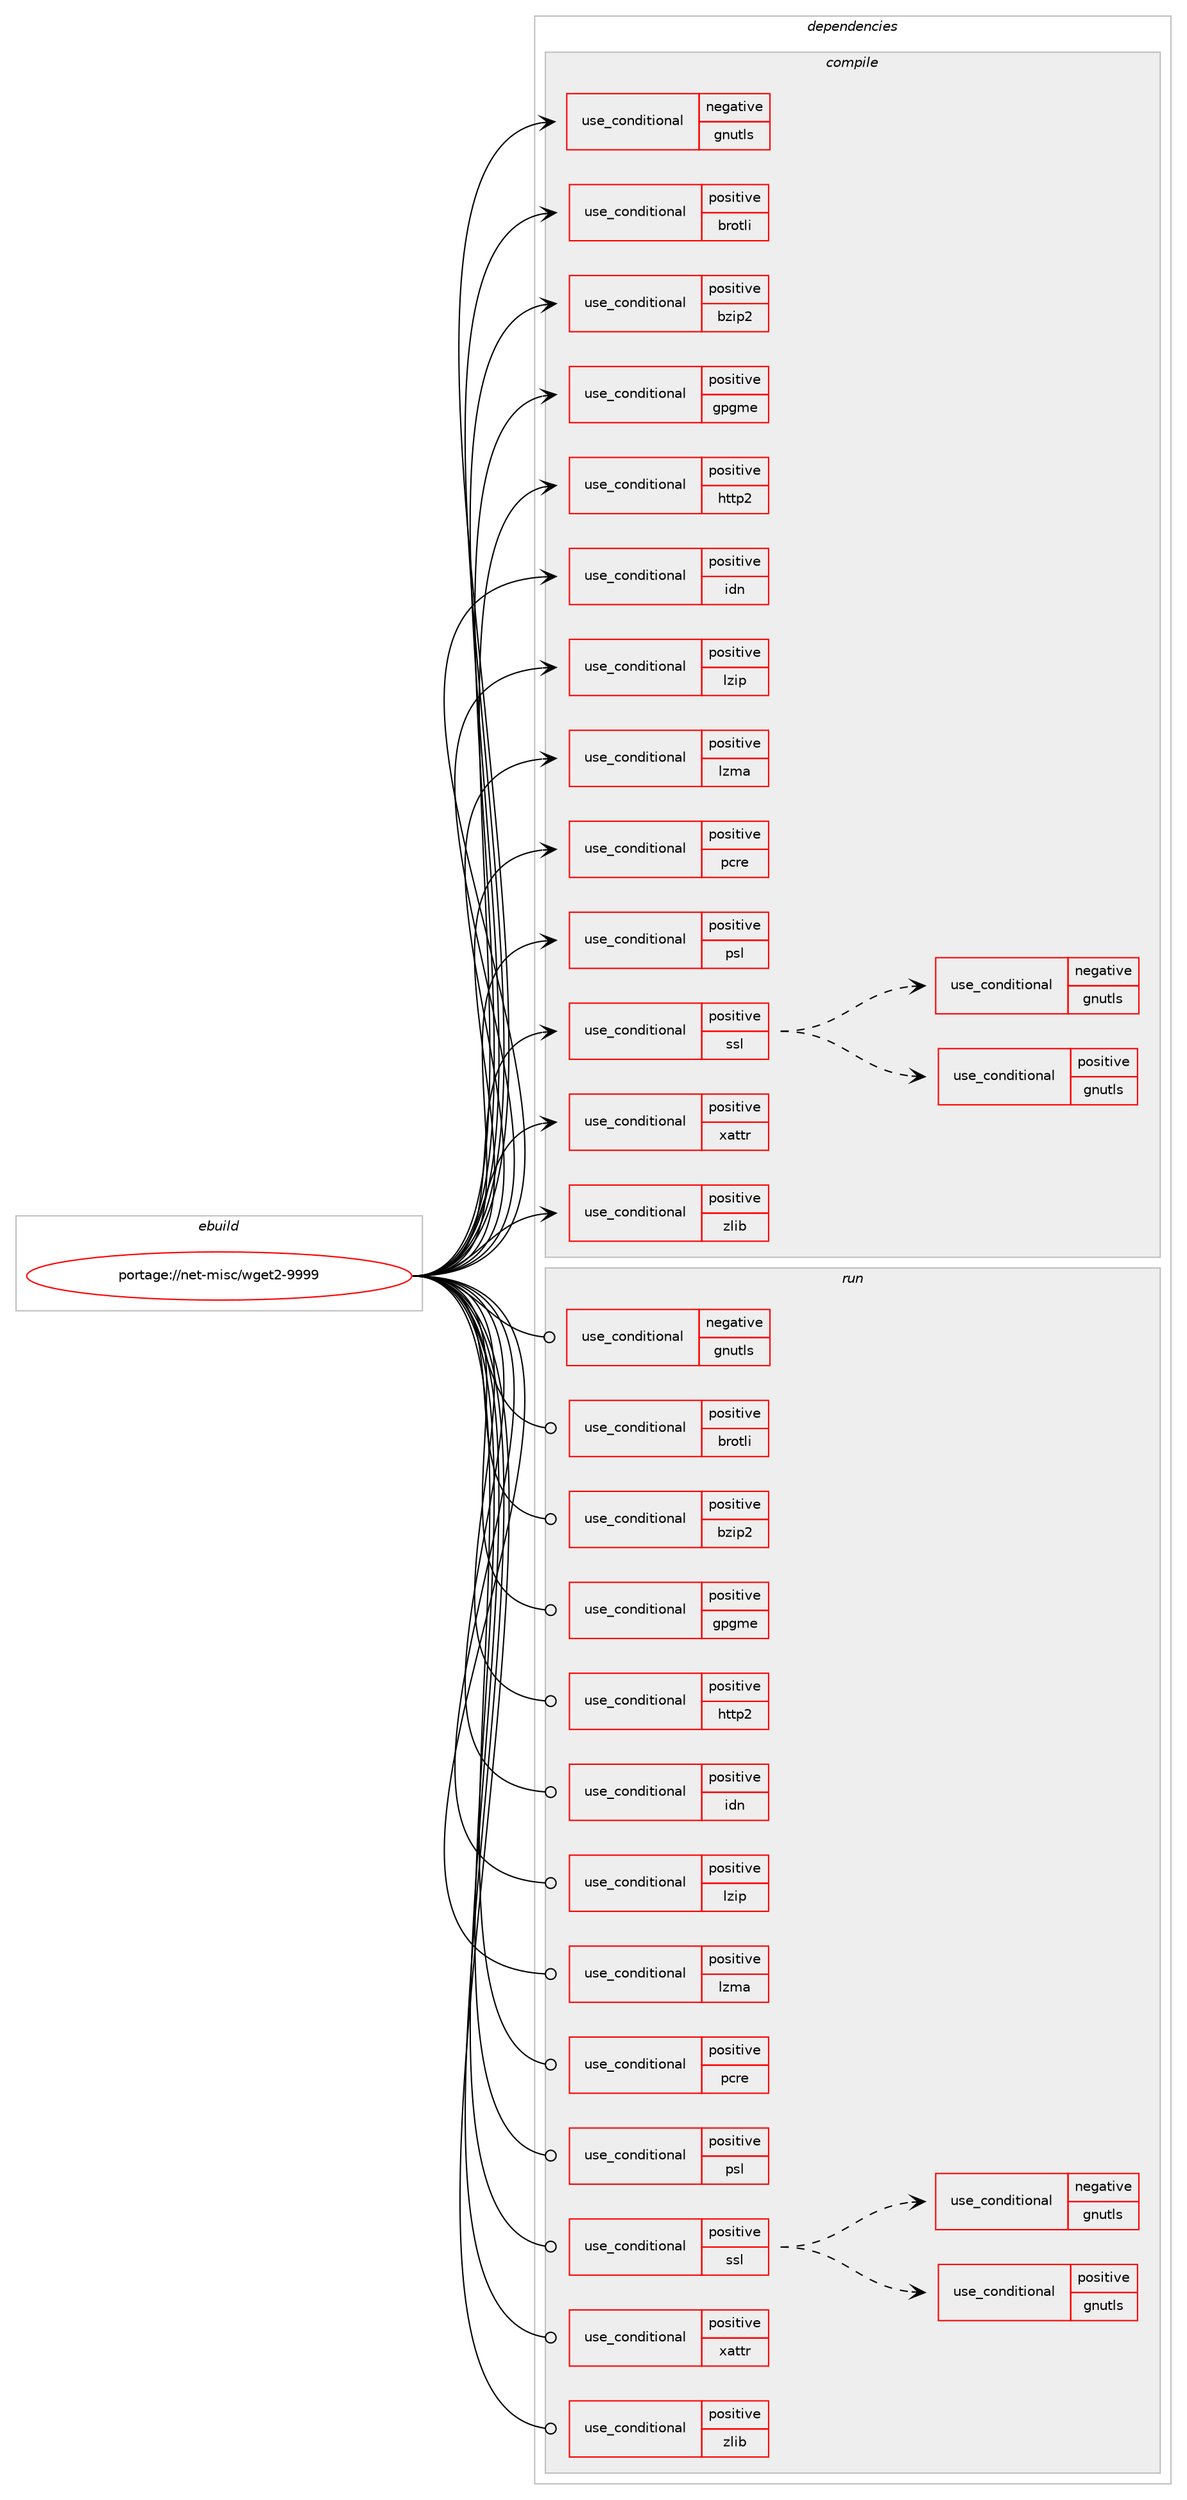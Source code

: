 digraph prolog {

# *************
# Graph options
# *************

newrank=true;
concentrate=true;
compound=true;
graph [rankdir=LR,fontname=Helvetica,fontsize=10,ranksep=1.5];#, ranksep=2.5, nodesep=0.2];
edge  [arrowhead=vee];
node  [fontname=Helvetica,fontsize=10];

# **********
# The ebuild
# **********

subgraph cluster_leftcol {
color=gray;
rank=same;
label=<<i>ebuild</i>>;
id [label="portage://net-misc/wget2-9999", color=red, width=4, href="../net-misc/wget2-9999.svg"];
}

# ****************
# The dependencies
# ****************

subgraph cluster_midcol {
color=gray;
label=<<i>dependencies</i>>;
subgraph cluster_compile {
fillcolor="#eeeeee";
style=filled;
label=<<i>compile</i>>;
subgraph cond5432 {
dependency7621 [label=<<TABLE BORDER="0" CELLBORDER="1" CELLSPACING="0" CELLPADDING="4"><TR><TD ROWSPAN="3" CELLPADDING="10">use_conditional</TD></TR><TR><TD>negative</TD></TR><TR><TD>gnutls</TD></TR></TABLE>>, shape=none, color=red];
# *** BEGIN UNKNOWN DEPENDENCY TYPE (TODO) ***
# dependency7621 -> package_dependency(portage://net-misc/wget2-9999,install,no,dev-libs,libgcrypt,none,[,,],any_same_slot,[])
# *** END UNKNOWN DEPENDENCY TYPE (TODO) ***

}
id:e -> dependency7621:w [weight=20,style="solid",arrowhead="vee"];
subgraph cond5433 {
dependency7622 [label=<<TABLE BORDER="0" CELLBORDER="1" CELLSPACING="0" CELLPADDING="4"><TR><TD ROWSPAN="3" CELLPADDING="10">use_conditional</TD></TR><TR><TD>positive</TD></TR><TR><TD>brotli</TD></TR></TABLE>>, shape=none, color=red];
# *** BEGIN UNKNOWN DEPENDENCY TYPE (TODO) ***
# dependency7622 -> package_dependency(portage://net-misc/wget2-9999,install,no,app-arch,brotli,none,[,,],[],[])
# *** END UNKNOWN DEPENDENCY TYPE (TODO) ***

}
id:e -> dependency7622:w [weight=20,style="solid",arrowhead="vee"];
subgraph cond5434 {
dependency7623 [label=<<TABLE BORDER="0" CELLBORDER="1" CELLSPACING="0" CELLPADDING="4"><TR><TD ROWSPAN="3" CELLPADDING="10">use_conditional</TD></TR><TR><TD>positive</TD></TR><TR><TD>bzip2</TD></TR></TABLE>>, shape=none, color=red];
# *** BEGIN UNKNOWN DEPENDENCY TYPE (TODO) ***
# dependency7623 -> package_dependency(portage://net-misc/wget2-9999,install,no,app-arch,bzip2,none,[,,],[],[])
# *** END UNKNOWN DEPENDENCY TYPE (TODO) ***

}
id:e -> dependency7623:w [weight=20,style="solid",arrowhead="vee"];
subgraph cond5435 {
dependency7624 [label=<<TABLE BORDER="0" CELLBORDER="1" CELLSPACING="0" CELLPADDING="4"><TR><TD ROWSPAN="3" CELLPADDING="10">use_conditional</TD></TR><TR><TD>positive</TD></TR><TR><TD>gpgme</TD></TR></TABLE>>, shape=none, color=red];
# *** BEGIN UNKNOWN DEPENDENCY TYPE (TODO) ***
# dependency7624 -> package_dependency(portage://net-misc/wget2-9999,install,no,app-crypt,gpgme,none,[,,],any_same_slot,[])
# *** END UNKNOWN DEPENDENCY TYPE (TODO) ***

# *** BEGIN UNKNOWN DEPENDENCY TYPE (TODO) ***
# dependency7624 -> package_dependency(portage://net-misc/wget2-9999,install,no,dev-libs,libassuan,none,[,,],[],[])
# *** END UNKNOWN DEPENDENCY TYPE (TODO) ***

# *** BEGIN UNKNOWN DEPENDENCY TYPE (TODO) ***
# dependency7624 -> package_dependency(portage://net-misc/wget2-9999,install,no,dev-libs,libgpg-error,none,[,,],[],[])
# *** END UNKNOWN DEPENDENCY TYPE (TODO) ***

}
id:e -> dependency7624:w [weight=20,style="solid",arrowhead="vee"];
subgraph cond5436 {
dependency7625 [label=<<TABLE BORDER="0" CELLBORDER="1" CELLSPACING="0" CELLPADDING="4"><TR><TD ROWSPAN="3" CELLPADDING="10">use_conditional</TD></TR><TR><TD>positive</TD></TR><TR><TD>http2</TD></TR></TABLE>>, shape=none, color=red];
# *** BEGIN UNKNOWN DEPENDENCY TYPE (TODO) ***
# dependency7625 -> package_dependency(portage://net-misc/wget2-9999,install,no,net-libs,nghttp2,none,[,,],[],[])
# *** END UNKNOWN DEPENDENCY TYPE (TODO) ***

}
id:e -> dependency7625:w [weight=20,style="solid",arrowhead="vee"];
subgraph cond5437 {
dependency7626 [label=<<TABLE BORDER="0" CELLBORDER="1" CELLSPACING="0" CELLPADDING="4"><TR><TD ROWSPAN="3" CELLPADDING="10">use_conditional</TD></TR><TR><TD>positive</TD></TR><TR><TD>idn</TD></TR></TABLE>>, shape=none, color=red];
# *** BEGIN UNKNOWN DEPENDENCY TYPE (TODO) ***
# dependency7626 -> package_dependency(portage://net-misc/wget2-9999,install,no,net-dns,libidn2,none,[,,],any_same_slot,[])
# *** END UNKNOWN DEPENDENCY TYPE (TODO) ***

}
id:e -> dependency7626:w [weight=20,style="solid",arrowhead="vee"];
subgraph cond5438 {
dependency7627 [label=<<TABLE BORDER="0" CELLBORDER="1" CELLSPACING="0" CELLPADDING="4"><TR><TD ROWSPAN="3" CELLPADDING="10">use_conditional</TD></TR><TR><TD>positive</TD></TR><TR><TD>lzip</TD></TR></TABLE>>, shape=none, color=red];
# *** BEGIN UNKNOWN DEPENDENCY TYPE (TODO) ***
# dependency7627 -> package_dependency(portage://net-misc/wget2-9999,install,no,app-arch,lzlib,none,[,,],[],[])
# *** END UNKNOWN DEPENDENCY TYPE (TODO) ***

}
id:e -> dependency7627:w [weight=20,style="solid",arrowhead="vee"];
subgraph cond5439 {
dependency7628 [label=<<TABLE BORDER="0" CELLBORDER="1" CELLSPACING="0" CELLPADDING="4"><TR><TD ROWSPAN="3" CELLPADDING="10">use_conditional</TD></TR><TR><TD>positive</TD></TR><TR><TD>lzma</TD></TR></TABLE>>, shape=none, color=red];
# *** BEGIN UNKNOWN DEPENDENCY TYPE (TODO) ***
# dependency7628 -> package_dependency(portage://net-misc/wget2-9999,install,no,app-arch,xz-utils,none,[,,],[],[])
# *** END UNKNOWN DEPENDENCY TYPE (TODO) ***

}
id:e -> dependency7628:w [weight=20,style="solid",arrowhead="vee"];
subgraph cond5440 {
dependency7629 [label=<<TABLE BORDER="0" CELLBORDER="1" CELLSPACING="0" CELLPADDING="4"><TR><TD ROWSPAN="3" CELLPADDING="10">use_conditional</TD></TR><TR><TD>positive</TD></TR><TR><TD>pcre</TD></TR></TABLE>>, shape=none, color=red];
# *** BEGIN UNKNOWN DEPENDENCY TYPE (TODO) ***
# dependency7629 -> package_dependency(portage://net-misc/wget2-9999,install,no,dev-libs,libpcre2,none,[,,],[],[])
# *** END UNKNOWN DEPENDENCY TYPE (TODO) ***

}
id:e -> dependency7629:w [weight=20,style="solid",arrowhead="vee"];
subgraph cond5441 {
dependency7630 [label=<<TABLE BORDER="0" CELLBORDER="1" CELLSPACING="0" CELLPADDING="4"><TR><TD ROWSPAN="3" CELLPADDING="10">use_conditional</TD></TR><TR><TD>positive</TD></TR><TR><TD>psl</TD></TR></TABLE>>, shape=none, color=red];
# *** BEGIN UNKNOWN DEPENDENCY TYPE (TODO) ***
# dependency7630 -> package_dependency(portage://net-misc/wget2-9999,install,no,net-libs,libpsl,none,[,,],[],[])
# *** END UNKNOWN DEPENDENCY TYPE (TODO) ***

}
id:e -> dependency7630:w [weight=20,style="solid",arrowhead="vee"];
subgraph cond5442 {
dependency7631 [label=<<TABLE BORDER="0" CELLBORDER="1" CELLSPACING="0" CELLPADDING="4"><TR><TD ROWSPAN="3" CELLPADDING="10">use_conditional</TD></TR><TR><TD>positive</TD></TR><TR><TD>ssl</TD></TR></TABLE>>, shape=none, color=red];
subgraph cond5443 {
dependency7632 [label=<<TABLE BORDER="0" CELLBORDER="1" CELLSPACING="0" CELLPADDING="4"><TR><TD ROWSPAN="3" CELLPADDING="10">use_conditional</TD></TR><TR><TD>positive</TD></TR><TR><TD>gnutls</TD></TR></TABLE>>, shape=none, color=red];
# *** BEGIN UNKNOWN DEPENDENCY TYPE (TODO) ***
# dependency7632 -> package_dependency(portage://net-misc/wget2-9999,install,no,net-libs,gnutls,none,[,,],any_same_slot,[])
# *** END UNKNOWN DEPENDENCY TYPE (TODO) ***

}
dependency7631:e -> dependency7632:w [weight=20,style="dashed",arrowhead="vee"];
subgraph cond5444 {
dependency7633 [label=<<TABLE BORDER="0" CELLBORDER="1" CELLSPACING="0" CELLPADDING="4"><TR><TD ROWSPAN="3" CELLPADDING="10">use_conditional</TD></TR><TR><TD>negative</TD></TR><TR><TD>gnutls</TD></TR></TABLE>>, shape=none, color=red];
# *** BEGIN UNKNOWN DEPENDENCY TYPE (TODO) ***
# dependency7633 -> package_dependency(portage://net-misc/wget2-9999,install,no,dev-libs,openssl,none,[,,],[slot(0),equal],[])
# *** END UNKNOWN DEPENDENCY TYPE (TODO) ***

}
dependency7631:e -> dependency7633:w [weight=20,style="dashed",arrowhead="vee"];
}
id:e -> dependency7631:w [weight=20,style="solid",arrowhead="vee"];
subgraph cond5445 {
dependency7634 [label=<<TABLE BORDER="0" CELLBORDER="1" CELLSPACING="0" CELLPADDING="4"><TR><TD ROWSPAN="3" CELLPADDING="10">use_conditional</TD></TR><TR><TD>positive</TD></TR><TR><TD>xattr</TD></TR></TABLE>>, shape=none, color=red];
# *** BEGIN UNKNOWN DEPENDENCY TYPE (TODO) ***
# dependency7634 -> package_dependency(portage://net-misc/wget2-9999,install,no,sys-apps,attr,none,[,,],[],[])
# *** END UNKNOWN DEPENDENCY TYPE (TODO) ***

}
id:e -> dependency7634:w [weight=20,style="solid",arrowhead="vee"];
subgraph cond5446 {
dependency7635 [label=<<TABLE BORDER="0" CELLBORDER="1" CELLSPACING="0" CELLPADDING="4"><TR><TD ROWSPAN="3" CELLPADDING="10">use_conditional</TD></TR><TR><TD>positive</TD></TR><TR><TD>zlib</TD></TR></TABLE>>, shape=none, color=red];
# *** BEGIN UNKNOWN DEPENDENCY TYPE (TODO) ***
# dependency7635 -> package_dependency(portage://net-misc/wget2-9999,install,no,sys-libs,zlib,none,[,,],[],[])
# *** END UNKNOWN DEPENDENCY TYPE (TODO) ***

}
id:e -> dependency7635:w [weight=20,style="solid",arrowhead="vee"];
}
subgraph cluster_compileandrun {
fillcolor="#eeeeee";
style=filled;
label=<<i>compile and run</i>>;
}
subgraph cluster_run {
fillcolor="#eeeeee";
style=filled;
label=<<i>run</i>>;
subgraph cond5447 {
dependency7636 [label=<<TABLE BORDER="0" CELLBORDER="1" CELLSPACING="0" CELLPADDING="4"><TR><TD ROWSPAN="3" CELLPADDING="10">use_conditional</TD></TR><TR><TD>negative</TD></TR><TR><TD>gnutls</TD></TR></TABLE>>, shape=none, color=red];
# *** BEGIN UNKNOWN DEPENDENCY TYPE (TODO) ***
# dependency7636 -> package_dependency(portage://net-misc/wget2-9999,run,no,dev-libs,libgcrypt,none,[,,],any_same_slot,[])
# *** END UNKNOWN DEPENDENCY TYPE (TODO) ***

}
id:e -> dependency7636:w [weight=20,style="solid",arrowhead="odot"];
subgraph cond5448 {
dependency7637 [label=<<TABLE BORDER="0" CELLBORDER="1" CELLSPACING="0" CELLPADDING="4"><TR><TD ROWSPAN="3" CELLPADDING="10">use_conditional</TD></TR><TR><TD>positive</TD></TR><TR><TD>brotli</TD></TR></TABLE>>, shape=none, color=red];
# *** BEGIN UNKNOWN DEPENDENCY TYPE (TODO) ***
# dependency7637 -> package_dependency(portage://net-misc/wget2-9999,run,no,app-arch,brotli,none,[,,],[],[])
# *** END UNKNOWN DEPENDENCY TYPE (TODO) ***

}
id:e -> dependency7637:w [weight=20,style="solid",arrowhead="odot"];
subgraph cond5449 {
dependency7638 [label=<<TABLE BORDER="0" CELLBORDER="1" CELLSPACING="0" CELLPADDING="4"><TR><TD ROWSPAN="3" CELLPADDING="10">use_conditional</TD></TR><TR><TD>positive</TD></TR><TR><TD>bzip2</TD></TR></TABLE>>, shape=none, color=red];
# *** BEGIN UNKNOWN DEPENDENCY TYPE (TODO) ***
# dependency7638 -> package_dependency(portage://net-misc/wget2-9999,run,no,app-arch,bzip2,none,[,,],[],[])
# *** END UNKNOWN DEPENDENCY TYPE (TODO) ***

}
id:e -> dependency7638:w [weight=20,style="solid",arrowhead="odot"];
subgraph cond5450 {
dependency7639 [label=<<TABLE BORDER="0" CELLBORDER="1" CELLSPACING="0" CELLPADDING="4"><TR><TD ROWSPAN="3" CELLPADDING="10">use_conditional</TD></TR><TR><TD>positive</TD></TR><TR><TD>gpgme</TD></TR></TABLE>>, shape=none, color=red];
# *** BEGIN UNKNOWN DEPENDENCY TYPE (TODO) ***
# dependency7639 -> package_dependency(portage://net-misc/wget2-9999,run,no,app-crypt,gpgme,none,[,,],any_same_slot,[])
# *** END UNKNOWN DEPENDENCY TYPE (TODO) ***

# *** BEGIN UNKNOWN DEPENDENCY TYPE (TODO) ***
# dependency7639 -> package_dependency(portage://net-misc/wget2-9999,run,no,dev-libs,libassuan,none,[,,],[],[])
# *** END UNKNOWN DEPENDENCY TYPE (TODO) ***

# *** BEGIN UNKNOWN DEPENDENCY TYPE (TODO) ***
# dependency7639 -> package_dependency(portage://net-misc/wget2-9999,run,no,dev-libs,libgpg-error,none,[,,],[],[])
# *** END UNKNOWN DEPENDENCY TYPE (TODO) ***

}
id:e -> dependency7639:w [weight=20,style="solid",arrowhead="odot"];
subgraph cond5451 {
dependency7640 [label=<<TABLE BORDER="0" CELLBORDER="1" CELLSPACING="0" CELLPADDING="4"><TR><TD ROWSPAN="3" CELLPADDING="10">use_conditional</TD></TR><TR><TD>positive</TD></TR><TR><TD>http2</TD></TR></TABLE>>, shape=none, color=red];
# *** BEGIN UNKNOWN DEPENDENCY TYPE (TODO) ***
# dependency7640 -> package_dependency(portage://net-misc/wget2-9999,run,no,net-libs,nghttp2,none,[,,],[],[])
# *** END UNKNOWN DEPENDENCY TYPE (TODO) ***

}
id:e -> dependency7640:w [weight=20,style="solid",arrowhead="odot"];
subgraph cond5452 {
dependency7641 [label=<<TABLE BORDER="0" CELLBORDER="1" CELLSPACING="0" CELLPADDING="4"><TR><TD ROWSPAN="3" CELLPADDING="10">use_conditional</TD></TR><TR><TD>positive</TD></TR><TR><TD>idn</TD></TR></TABLE>>, shape=none, color=red];
# *** BEGIN UNKNOWN DEPENDENCY TYPE (TODO) ***
# dependency7641 -> package_dependency(portage://net-misc/wget2-9999,run,no,net-dns,libidn2,none,[,,],any_same_slot,[])
# *** END UNKNOWN DEPENDENCY TYPE (TODO) ***

}
id:e -> dependency7641:w [weight=20,style="solid",arrowhead="odot"];
subgraph cond5453 {
dependency7642 [label=<<TABLE BORDER="0" CELLBORDER="1" CELLSPACING="0" CELLPADDING="4"><TR><TD ROWSPAN="3" CELLPADDING="10">use_conditional</TD></TR><TR><TD>positive</TD></TR><TR><TD>lzip</TD></TR></TABLE>>, shape=none, color=red];
# *** BEGIN UNKNOWN DEPENDENCY TYPE (TODO) ***
# dependency7642 -> package_dependency(portage://net-misc/wget2-9999,run,no,app-arch,lzlib,none,[,,],[],[])
# *** END UNKNOWN DEPENDENCY TYPE (TODO) ***

}
id:e -> dependency7642:w [weight=20,style="solid",arrowhead="odot"];
subgraph cond5454 {
dependency7643 [label=<<TABLE BORDER="0" CELLBORDER="1" CELLSPACING="0" CELLPADDING="4"><TR><TD ROWSPAN="3" CELLPADDING="10">use_conditional</TD></TR><TR><TD>positive</TD></TR><TR><TD>lzma</TD></TR></TABLE>>, shape=none, color=red];
# *** BEGIN UNKNOWN DEPENDENCY TYPE (TODO) ***
# dependency7643 -> package_dependency(portage://net-misc/wget2-9999,run,no,app-arch,xz-utils,none,[,,],[],[])
# *** END UNKNOWN DEPENDENCY TYPE (TODO) ***

}
id:e -> dependency7643:w [weight=20,style="solid",arrowhead="odot"];
subgraph cond5455 {
dependency7644 [label=<<TABLE BORDER="0" CELLBORDER="1" CELLSPACING="0" CELLPADDING="4"><TR><TD ROWSPAN="3" CELLPADDING="10">use_conditional</TD></TR><TR><TD>positive</TD></TR><TR><TD>pcre</TD></TR></TABLE>>, shape=none, color=red];
# *** BEGIN UNKNOWN DEPENDENCY TYPE (TODO) ***
# dependency7644 -> package_dependency(portage://net-misc/wget2-9999,run,no,dev-libs,libpcre2,none,[,,],[],[])
# *** END UNKNOWN DEPENDENCY TYPE (TODO) ***

}
id:e -> dependency7644:w [weight=20,style="solid",arrowhead="odot"];
subgraph cond5456 {
dependency7645 [label=<<TABLE BORDER="0" CELLBORDER="1" CELLSPACING="0" CELLPADDING="4"><TR><TD ROWSPAN="3" CELLPADDING="10">use_conditional</TD></TR><TR><TD>positive</TD></TR><TR><TD>psl</TD></TR></TABLE>>, shape=none, color=red];
# *** BEGIN UNKNOWN DEPENDENCY TYPE (TODO) ***
# dependency7645 -> package_dependency(portage://net-misc/wget2-9999,run,no,net-libs,libpsl,none,[,,],[],[])
# *** END UNKNOWN DEPENDENCY TYPE (TODO) ***

}
id:e -> dependency7645:w [weight=20,style="solid",arrowhead="odot"];
subgraph cond5457 {
dependency7646 [label=<<TABLE BORDER="0" CELLBORDER="1" CELLSPACING="0" CELLPADDING="4"><TR><TD ROWSPAN="3" CELLPADDING="10">use_conditional</TD></TR><TR><TD>positive</TD></TR><TR><TD>ssl</TD></TR></TABLE>>, shape=none, color=red];
subgraph cond5458 {
dependency7647 [label=<<TABLE BORDER="0" CELLBORDER="1" CELLSPACING="0" CELLPADDING="4"><TR><TD ROWSPAN="3" CELLPADDING="10">use_conditional</TD></TR><TR><TD>positive</TD></TR><TR><TD>gnutls</TD></TR></TABLE>>, shape=none, color=red];
# *** BEGIN UNKNOWN DEPENDENCY TYPE (TODO) ***
# dependency7647 -> package_dependency(portage://net-misc/wget2-9999,run,no,net-libs,gnutls,none,[,,],any_same_slot,[])
# *** END UNKNOWN DEPENDENCY TYPE (TODO) ***

}
dependency7646:e -> dependency7647:w [weight=20,style="dashed",arrowhead="vee"];
subgraph cond5459 {
dependency7648 [label=<<TABLE BORDER="0" CELLBORDER="1" CELLSPACING="0" CELLPADDING="4"><TR><TD ROWSPAN="3" CELLPADDING="10">use_conditional</TD></TR><TR><TD>negative</TD></TR><TR><TD>gnutls</TD></TR></TABLE>>, shape=none, color=red];
# *** BEGIN UNKNOWN DEPENDENCY TYPE (TODO) ***
# dependency7648 -> package_dependency(portage://net-misc/wget2-9999,run,no,dev-libs,openssl,none,[,,],[slot(0),equal],[])
# *** END UNKNOWN DEPENDENCY TYPE (TODO) ***

}
dependency7646:e -> dependency7648:w [weight=20,style="dashed",arrowhead="vee"];
}
id:e -> dependency7646:w [weight=20,style="solid",arrowhead="odot"];
subgraph cond5460 {
dependency7649 [label=<<TABLE BORDER="0" CELLBORDER="1" CELLSPACING="0" CELLPADDING="4"><TR><TD ROWSPAN="3" CELLPADDING="10">use_conditional</TD></TR><TR><TD>positive</TD></TR><TR><TD>xattr</TD></TR></TABLE>>, shape=none, color=red];
# *** BEGIN UNKNOWN DEPENDENCY TYPE (TODO) ***
# dependency7649 -> package_dependency(portage://net-misc/wget2-9999,run,no,sys-apps,attr,none,[,,],[],[])
# *** END UNKNOWN DEPENDENCY TYPE (TODO) ***

}
id:e -> dependency7649:w [weight=20,style="solid",arrowhead="odot"];
subgraph cond5461 {
dependency7650 [label=<<TABLE BORDER="0" CELLBORDER="1" CELLSPACING="0" CELLPADDING="4"><TR><TD ROWSPAN="3" CELLPADDING="10">use_conditional</TD></TR><TR><TD>positive</TD></TR><TR><TD>zlib</TD></TR></TABLE>>, shape=none, color=red];
# *** BEGIN UNKNOWN DEPENDENCY TYPE (TODO) ***
# dependency7650 -> package_dependency(portage://net-misc/wget2-9999,run,no,sys-libs,zlib,none,[,,],[],[])
# *** END UNKNOWN DEPENDENCY TYPE (TODO) ***

}
id:e -> dependency7650:w [weight=20,style="solid",arrowhead="odot"];
}
}

# **************
# The candidates
# **************

subgraph cluster_choices {
rank=same;
color=gray;
label=<<i>candidates</i>>;

}

}
